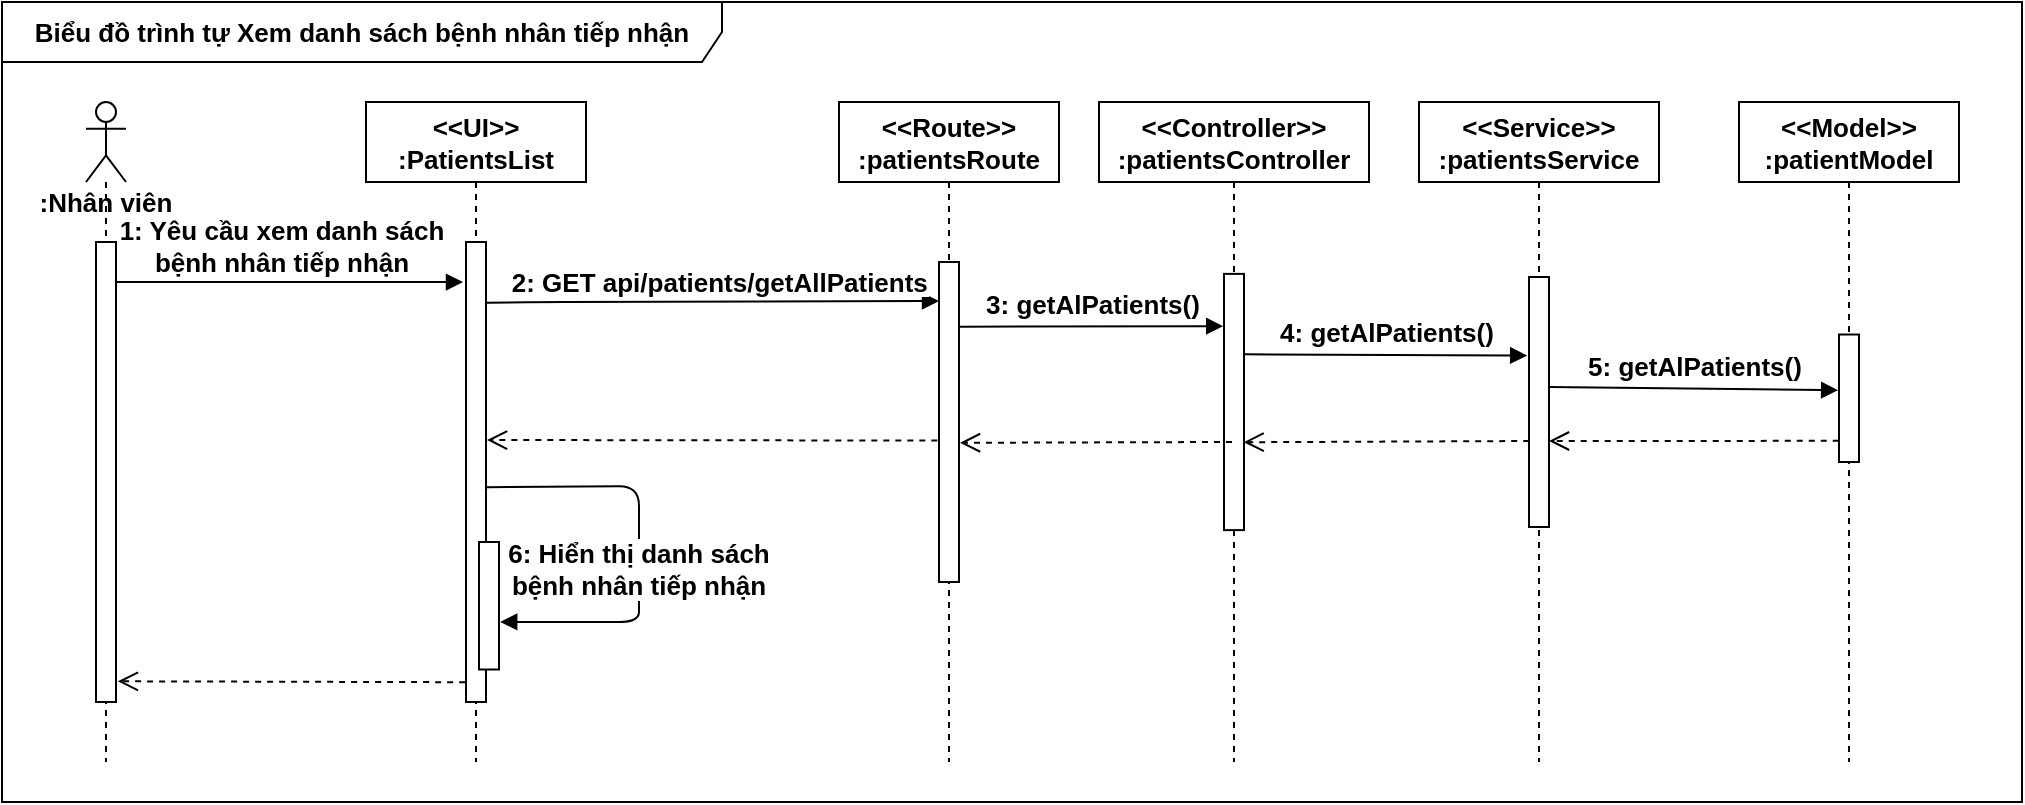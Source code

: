 <mxfile version="14.7.8" type="device"><diagram id="bDDWlO0Atw3d_FX3E3Kh" name="Page-1"><mxGraphModel dx="474" dy="246" grid="1" gridSize="10" guides="1" tooltips="1" connect="1" arrows="1" fold="1" page="1" pageScale="1" pageWidth="1169" pageHeight="827" math="0" shadow="0"><root><mxCell id="0"/><mxCell id="1" parent="0"/><mxCell id="89PeVSQrU17l0Bo_E6jI-2" value="&lt;font style=&quot;font-size: 13px&quot;&gt;&lt;b&gt;Biểu đồ trình tự Xem danh sách bệnh nhân tiếp nhận&lt;/b&gt;&lt;/font&gt;" style="shape=umlFrame;whiteSpace=wrap;html=1;strokeWidth=1;width=360;height=30;" vertex="1" parent="1"><mxGeometry x="90" y="20" width="1010" height="400" as="geometry"/></mxCell><mxCell id="YlUK-blO6lGBsHbhuoEl-1" value="" style="shape=umlLifeline;participant=umlActor;perimeter=lifelinePerimeter;whiteSpace=wrap;html=1;container=1;collapsible=0;recursiveResize=0;verticalAlign=top;spacingTop=36;outlineConnect=0;fontSize=13;fontStyle=1" parent="1" vertex="1"><mxGeometry x="132" y="70" width="20" height="330" as="geometry"/></mxCell><mxCell id="YlUK-blO6lGBsHbhuoEl-2" value="&lt;&lt;UI&gt;&gt;&#10;:PatientsList" style="shape=umlLifeline;perimeter=lifelinePerimeter;container=1;collapsible=0;recursiveResize=0;rounded=0;shadow=0;strokeWidth=1;fontSize=13;fontStyle=1" parent="1" vertex="1"><mxGeometry x="272" y="70" width="110" height="330" as="geometry"/></mxCell><mxCell id="YlUK-blO6lGBsHbhuoEl-3" value="" style="points=[];perimeter=orthogonalPerimeter;rounded=0;shadow=0;strokeWidth=1;fontSize=13;fontStyle=1" parent="YlUK-blO6lGBsHbhuoEl-2" vertex="1"><mxGeometry x="50" y="70" width="10" height="230" as="geometry"/></mxCell><mxCell id="YlUK-blO6lGBsHbhuoEl-4" value="6: Hiển thị danh sách &#10;bệnh nhân tiếp nhận" style="verticalAlign=bottom;endArrow=block;shadow=0;strokeWidth=1;fontSize=13;fontStyle=1;exitX=1.021;exitY=0.533;exitDx=0;exitDy=0;exitPerimeter=0;entryX=1.06;entryY=0.627;entryDx=0;entryDy=0;entryPerimeter=0;" parent="1" source="YlUK-blO6lGBsHbhuoEl-3" target="YlUK-blO6lGBsHbhuoEl-24" edge="1"><mxGeometry x="0.275" relative="1" as="geometry"><mxPoint x="568.5" y="500" as="sourcePoint"/><mxPoint x="368.5" y="500" as="targetPoint"/><Array as="points"><mxPoint x="408.5" y="262"/><mxPoint x="408.5" y="310"/><mxPoint x="408.5" y="330"/></Array><mxPoint as="offset"/></mxGeometry></mxCell><mxCell id="YlUK-blO6lGBsHbhuoEl-5" value="&lt;&lt;Controller&gt;&gt;&#10;:patientsController" style="shape=umlLifeline;perimeter=lifelinePerimeter;container=1;collapsible=0;recursiveResize=0;rounded=0;shadow=0;strokeWidth=1;fontSize=13;fontStyle=1" parent="1" vertex="1"><mxGeometry x="638.5" y="70" width="135" height="330" as="geometry"/></mxCell><mxCell id="YlUK-blO6lGBsHbhuoEl-6" value="" style="points=[];perimeter=orthogonalPerimeter;rounded=0;shadow=0;strokeWidth=1;fontSize=13;fontStyle=1" parent="YlUK-blO6lGBsHbhuoEl-5" vertex="1"><mxGeometry x="62.5" y="85.94" width="10" height="128.12" as="geometry"/></mxCell><mxCell id="YlUK-blO6lGBsHbhuoEl-7" value="&lt;&lt;Service&gt;&gt;&#10;:patientsService" style="shape=umlLifeline;perimeter=lifelinePerimeter;container=1;collapsible=0;recursiveResize=0;rounded=0;shadow=0;strokeWidth=1;fontSize=13;fontStyle=1" parent="1" vertex="1"><mxGeometry x="798.5" y="70" width="120" height="330" as="geometry"/></mxCell><mxCell id="YlUK-blO6lGBsHbhuoEl-8" value="" style="points=[];perimeter=orthogonalPerimeter;rounded=0;shadow=0;strokeWidth=1;fontSize=13;fontStyle=1" parent="YlUK-blO6lGBsHbhuoEl-7" vertex="1"><mxGeometry x="55" y="87.5" width="10" height="125" as="geometry"/></mxCell><mxCell id="YlUK-blO6lGBsHbhuoEl-9" value="&lt;&lt;Model&gt;&gt;&#10;:patientModel" style="shape=umlLifeline;perimeter=lifelinePerimeter;container=1;collapsible=0;recursiveResize=0;rounded=0;shadow=0;strokeWidth=1;fontSize=13;fontStyle=1" parent="1" vertex="1"><mxGeometry x="958.5" y="70" width="110" height="330" as="geometry"/></mxCell><mxCell id="YlUK-blO6lGBsHbhuoEl-10" value="" style="points=[];perimeter=orthogonalPerimeter;rounded=0;shadow=0;strokeWidth=1;fontSize=13;fontStyle=1" parent="YlUK-blO6lGBsHbhuoEl-9" vertex="1"><mxGeometry x="50" y="116.25" width="10" height="63.75" as="geometry"/></mxCell><mxCell id="YlUK-blO6lGBsHbhuoEl-11" value="" style="points=[];perimeter=orthogonalPerimeter;rounded=0;shadow=0;strokeWidth=1;fontSize=13;fontStyle=1" parent="1" vertex="1"><mxGeometry x="137" y="140" width="10" height="230" as="geometry"/></mxCell><mxCell id="YlUK-blO6lGBsHbhuoEl-12" value=":Nhân viên" style="text;html=1;strokeColor=none;fillColor=none;align=center;verticalAlign=middle;whiteSpace=wrap;rounded=0;fontSize=13;fontStyle=1" parent="1" vertex="1"><mxGeometry x="100" y="110" width="84" height="20" as="geometry"/></mxCell><mxCell id="YlUK-blO6lGBsHbhuoEl-13" value="1: Yêu cầu xem danh sách&#10;bệnh nhân tiếp nhận" style="verticalAlign=bottom;endArrow=block;shadow=0;strokeWidth=1;fontSize=13;fontStyle=1;entryX=-0.15;entryY=0.087;entryDx=0;entryDy=0;entryPerimeter=0;exitX=1.05;exitY=0.087;exitDx=0;exitDy=0;exitPerimeter=0;" parent="1" edge="1" target="YlUK-blO6lGBsHbhuoEl-3" source="YlUK-blO6lGBsHbhuoEl-11"><mxGeometry x="-0.046" relative="1" as="geometry"><mxPoint x="147.5" y="151" as="sourcePoint"/><mxPoint x="320.5" y="151" as="targetPoint"/><Array as="points"/><mxPoint as="offset"/></mxGeometry></mxCell><mxCell id="YlUK-blO6lGBsHbhuoEl-14" value="2: GET api/patients/getAllPatients" style="verticalAlign=bottom;endArrow=block;shadow=0;strokeWidth=1;fontSize=13;fontStyle=1;exitX=1.04;exitY=0.132;exitDx=0;exitDy=0;exitPerimeter=0;entryX=0;entryY=0.122;entryDx=0;entryDy=0;entryPerimeter=0;" parent="1" source="YlUK-blO6lGBsHbhuoEl-3" target="YlUK-blO6lGBsHbhuoEl-16" edge="1"><mxGeometry x="0.032" relative="1" as="geometry"><mxPoint x="157.38" y="159.44" as="sourcePoint"/><mxPoint x="482" y="170" as="targetPoint"/><Array as="points"><mxPoint x="362" y="170"/></Array><mxPoint as="offset"/></mxGeometry></mxCell><mxCell id="YlUK-blO6lGBsHbhuoEl-15" value="&lt;&lt;Route&gt;&gt;&#10;:patientsRoute" style="shape=umlLifeline;perimeter=lifelinePerimeter;container=1;collapsible=0;recursiveResize=0;rounded=0;shadow=0;strokeWidth=1;fontSize=13;fontStyle=1" parent="1" vertex="1"><mxGeometry x="508.5" y="70" width="110" height="330" as="geometry"/></mxCell><mxCell id="YlUK-blO6lGBsHbhuoEl-16" value="" style="points=[];perimeter=orthogonalPerimeter;rounded=0;shadow=0;strokeWidth=1;fontSize=13;fontStyle=1" parent="YlUK-blO6lGBsHbhuoEl-15" vertex="1"><mxGeometry x="50" y="80" width="10" height="160" as="geometry"/></mxCell><mxCell id="YlUK-blO6lGBsHbhuoEl-17" value="3: getAlPatients()" style="html=1;verticalAlign=bottom;endArrow=block;fontSize=13;entryX=-0.039;entryY=0.204;entryDx=0;entryDy=0;entryPerimeter=0;exitX=1.044;exitY=0.202;exitDx=0;exitDy=0;exitPerimeter=0;fontStyle=1" parent="1" source="YlUK-blO6lGBsHbhuoEl-16" target="YlUK-blO6lGBsHbhuoEl-6" edge="1"><mxGeometry width="80" relative="1" as="geometry"><mxPoint x="492" y="180" as="sourcePoint"/><mxPoint x="662" y="180" as="targetPoint"/></mxGeometry></mxCell><mxCell id="YlUK-blO6lGBsHbhuoEl-18" value="4: getAlPatients()" style="html=1;verticalAlign=bottom;endArrow=block;fontSize=13;fontStyle=1;exitX=1.047;exitY=0.314;exitDx=0;exitDy=0;exitPerimeter=0;entryX=-0.09;entryY=0.314;entryDx=0;entryDy=0;entryPerimeter=0;" parent="1" source="YlUK-blO6lGBsHbhuoEl-6" target="YlUK-blO6lGBsHbhuoEl-8" edge="1"><mxGeometry width="80" relative="1" as="geometry"><mxPoint x="702" y="200" as="sourcePoint"/><mxPoint x="942" y="200" as="targetPoint"/></mxGeometry></mxCell><mxCell id="YlUK-blO6lGBsHbhuoEl-19" value="5: getAlPatients()" style="html=1;verticalAlign=bottom;endArrow=block;fontSize=13;fontStyle=1;exitX=0.971;exitY=0.44;exitDx=0;exitDy=0;exitPerimeter=0;entryX=-0.042;entryY=0.437;entryDx=0;entryDy=0;entryPerimeter=0;" parent="1" source="YlUK-blO6lGBsHbhuoEl-8" target="YlUK-blO6lGBsHbhuoEl-10" edge="1"><mxGeometry width="80" relative="1" as="geometry"><mxPoint x="694.97" y="210.24" as="sourcePoint"/><mxPoint x="936.1" y="210.24" as="targetPoint"/></mxGeometry></mxCell><mxCell id="YlUK-blO6lGBsHbhuoEl-20" value="" style="verticalAlign=bottom;endArrow=open;dashed=1;endSize=8;exitX=-0.013;exitY=0.834;shadow=0;strokeWidth=1;fontSize=13;fontStyle=1;exitDx=0;exitDy=0;exitPerimeter=0;entryX=1;entryY=0.656;entryDx=0;entryDy=0;entryPerimeter=0;" parent="1" source="YlUK-blO6lGBsHbhuoEl-10" target="YlUK-blO6lGBsHbhuoEl-8" edge="1"><mxGeometry relative="1" as="geometry"><mxPoint x="868.5" y="240" as="targetPoint"/><mxPoint x="492" y="312" as="sourcePoint"/></mxGeometry></mxCell><mxCell id="YlUK-blO6lGBsHbhuoEl-21" value="" style="verticalAlign=bottom;endArrow=open;dashed=1;endSize=8;exitX=0.011;exitY=0.656;shadow=0;strokeWidth=1;fontSize=13;fontStyle=1;exitDx=0;exitDy=0;exitPerimeter=0;entryX=0.983;entryY=0.657;entryDx=0;entryDy=0;entryPerimeter=0;" parent="1" source="YlUK-blO6lGBsHbhuoEl-8" target="YlUK-blO6lGBsHbhuoEl-6" edge="1"><mxGeometry x="-0.02" y="120" relative="1" as="geometry"><mxPoint x="688.5" y="242" as="targetPoint"/><mxPoint x="502" y="322" as="sourcePoint"/><mxPoint as="offset"/></mxGeometry></mxCell><mxCell id="YlUK-blO6lGBsHbhuoEl-22" value="" style="verticalAlign=bottom;endArrow=open;dashed=1;endSize=8;exitX=0.4;exitY=0.656;shadow=0;strokeWidth=1;fontSize=13;fontStyle=1;exitDx=0;exitDy=0;exitPerimeter=0;entryX=1.05;entryY=0.565;entryDx=0;entryDy=0;entryPerimeter=0;" parent="1" source="YlUK-blO6lGBsHbhuoEl-6" target="YlUK-blO6lGBsHbhuoEl-16" edge="1"><mxGeometry relative="1" as="geometry"><mxPoint x="518.5" y="240" as="targetPoint"/><mxPoint x="668.5" y="240" as="sourcePoint"/></mxGeometry></mxCell><mxCell id="YlUK-blO6lGBsHbhuoEl-23" value="" style="verticalAlign=bottom;endArrow=open;dashed=1;endSize=8;exitX=-0.083;exitY=0.558;shadow=0;strokeWidth=1;fontSize=13;fontStyle=1;exitDx=0;exitDy=0;exitPerimeter=0;" parent="1" source="YlUK-blO6lGBsHbhuoEl-16" edge="1"><mxGeometry relative="1" as="geometry"><mxPoint x="332.5" y="239" as="targetPoint"/><mxPoint x="492" y="312.0" as="sourcePoint"/></mxGeometry></mxCell><mxCell id="YlUK-blO6lGBsHbhuoEl-24" value="" style="points=[];perimeter=orthogonalPerimeter;rounded=0;shadow=0;strokeWidth=1;fontSize=13;fontStyle=1" parent="1" vertex="1"><mxGeometry x="328.5" y="290" width="10" height="63.75" as="geometry"/></mxCell><mxCell id="89PeVSQrU17l0Bo_E6jI-1" value="" style="verticalAlign=bottom;endArrow=open;dashed=1;endSize=8;exitX=-0.044;exitY=0.957;shadow=0;strokeWidth=1;fontSize=13;fontStyle=1;exitDx=0;exitDy=0;exitPerimeter=0;entryX=1.094;entryY=0.955;entryDx=0;entryDy=0;entryPerimeter=0;" edge="1" parent="1" source="YlUK-blO6lGBsHbhuoEl-3" target="YlUK-blO6lGBsHbhuoEl-11"><mxGeometry relative="1" as="geometry"><mxPoint x="137" y="353.75" as="targetPoint"/><mxPoint x="362.17" y="354.03" as="sourcePoint"/></mxGeometry></mxCell></root></mxGraphModel></diagram></mxfile>